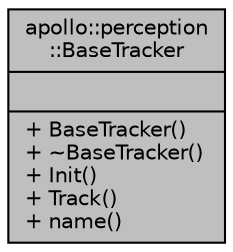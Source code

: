 digraph "apollo::perception::BaseTracker"
{
  edge [fontname="Helvetica",fontsize="10",labelfontname="Helvetica",labelfontsize="10"];
  node [fontname="Helvetica",fontsize="10",shape=record];
  Node1 [label="{apollo::perception\l::BaseTracker\n||+ BaseTracker()\l+ ~BaseTracker()\l+ Init()\l+ Track()\l+ name()\l}",height=0.2,width=0.4,color="black", fillcolor="grey75", style="filled" fontcolor="black"];
}
